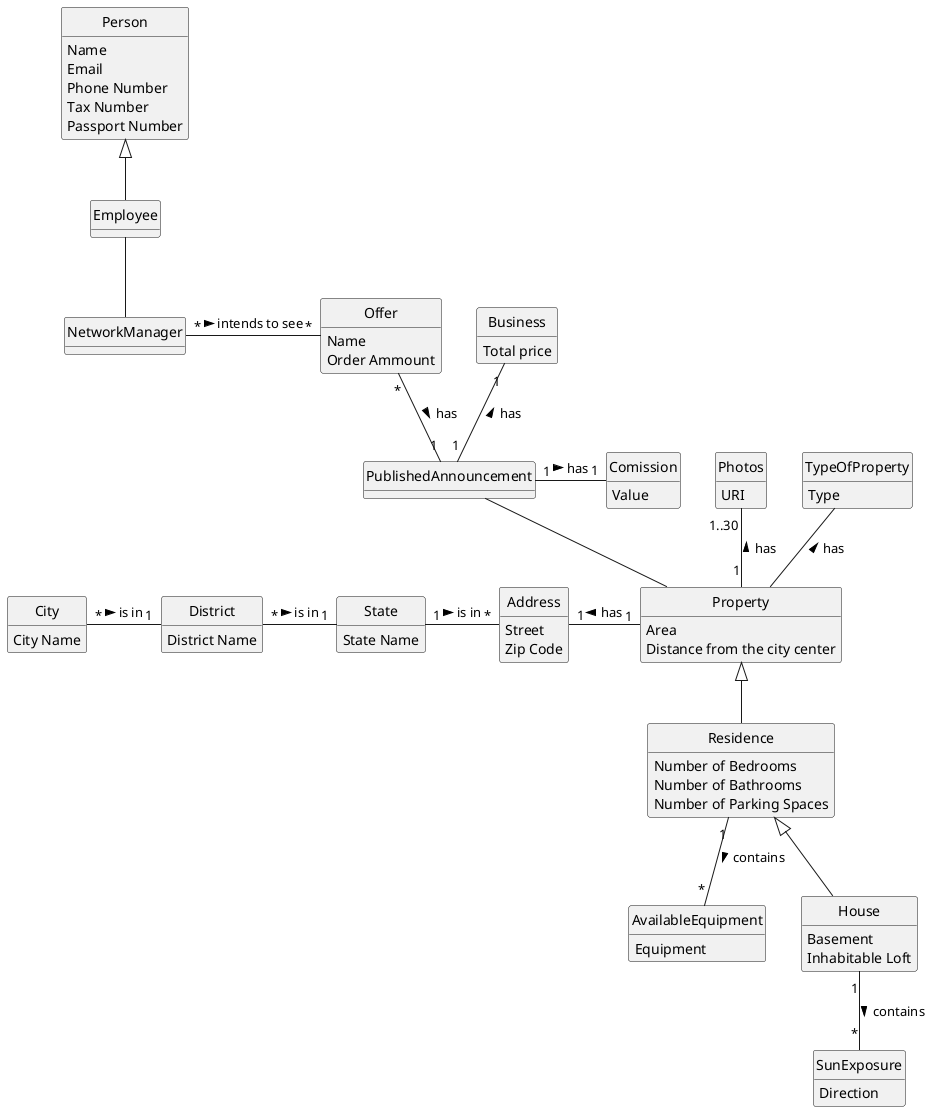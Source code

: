 @startuml
skinparam monochrome true
skinparam packageStyle rectangle
skinparam shadowing false

'left to right direction

skinparam classAttributeIconSize 0

hide circle
hide methods


class Employee{
}

class Person{
Name
Email
Phone Number
Tax Number
Passport Number
}

class NetworkManager{
}

class Offer{
Name
Order Ammount
}

class Address {
Street
Zip Code
}

class AvailableEquipment {
Equipment
}


class Business {
Total price
}


class City {
City Name
}

class Comission {
Value
}


class District {
District Name
}


class House {
Basement
Inhabitable Loft
}


class Photos {
URI
}

class Property {
Area
Distance from the city center
}

class PublishedAnnouncement {
}

class Residence {
Number of Bedrooms
Number of Bathrooms
Number of Parking Spaces
}


class State {
State Name
}

class SunExposure {
Direction
}

class TypeOfProperty {
Type
}

Person <|-- Employee
Employee -- NetworkManager


NetworkManager "*" - "*" Offer: intends to see >
Offer "*" -- "1" PublishedAnnouncement: has >
PublishedAnnouncement -- Property
TypeOfProperty -- Property : has <
Property <|-- Residence
Photos "1..30" -- "1" Property : has <
Residence <|-- House
Residence "1" -- "*" AvailableEquipment : contains >
House "1" -- "*" SunExposure: contains >
PublishedAnnouncement "1" - "1" Comission :has >
Business "1" -- "1" PublishedAnnouncement : has <

Address "1" -right-- "1" Property: has <
State "1" -left-- "*" District: is in <
District "1" -left-- "*" City: is in <
Address "*" -left-- "1" State: is in <


@enduml